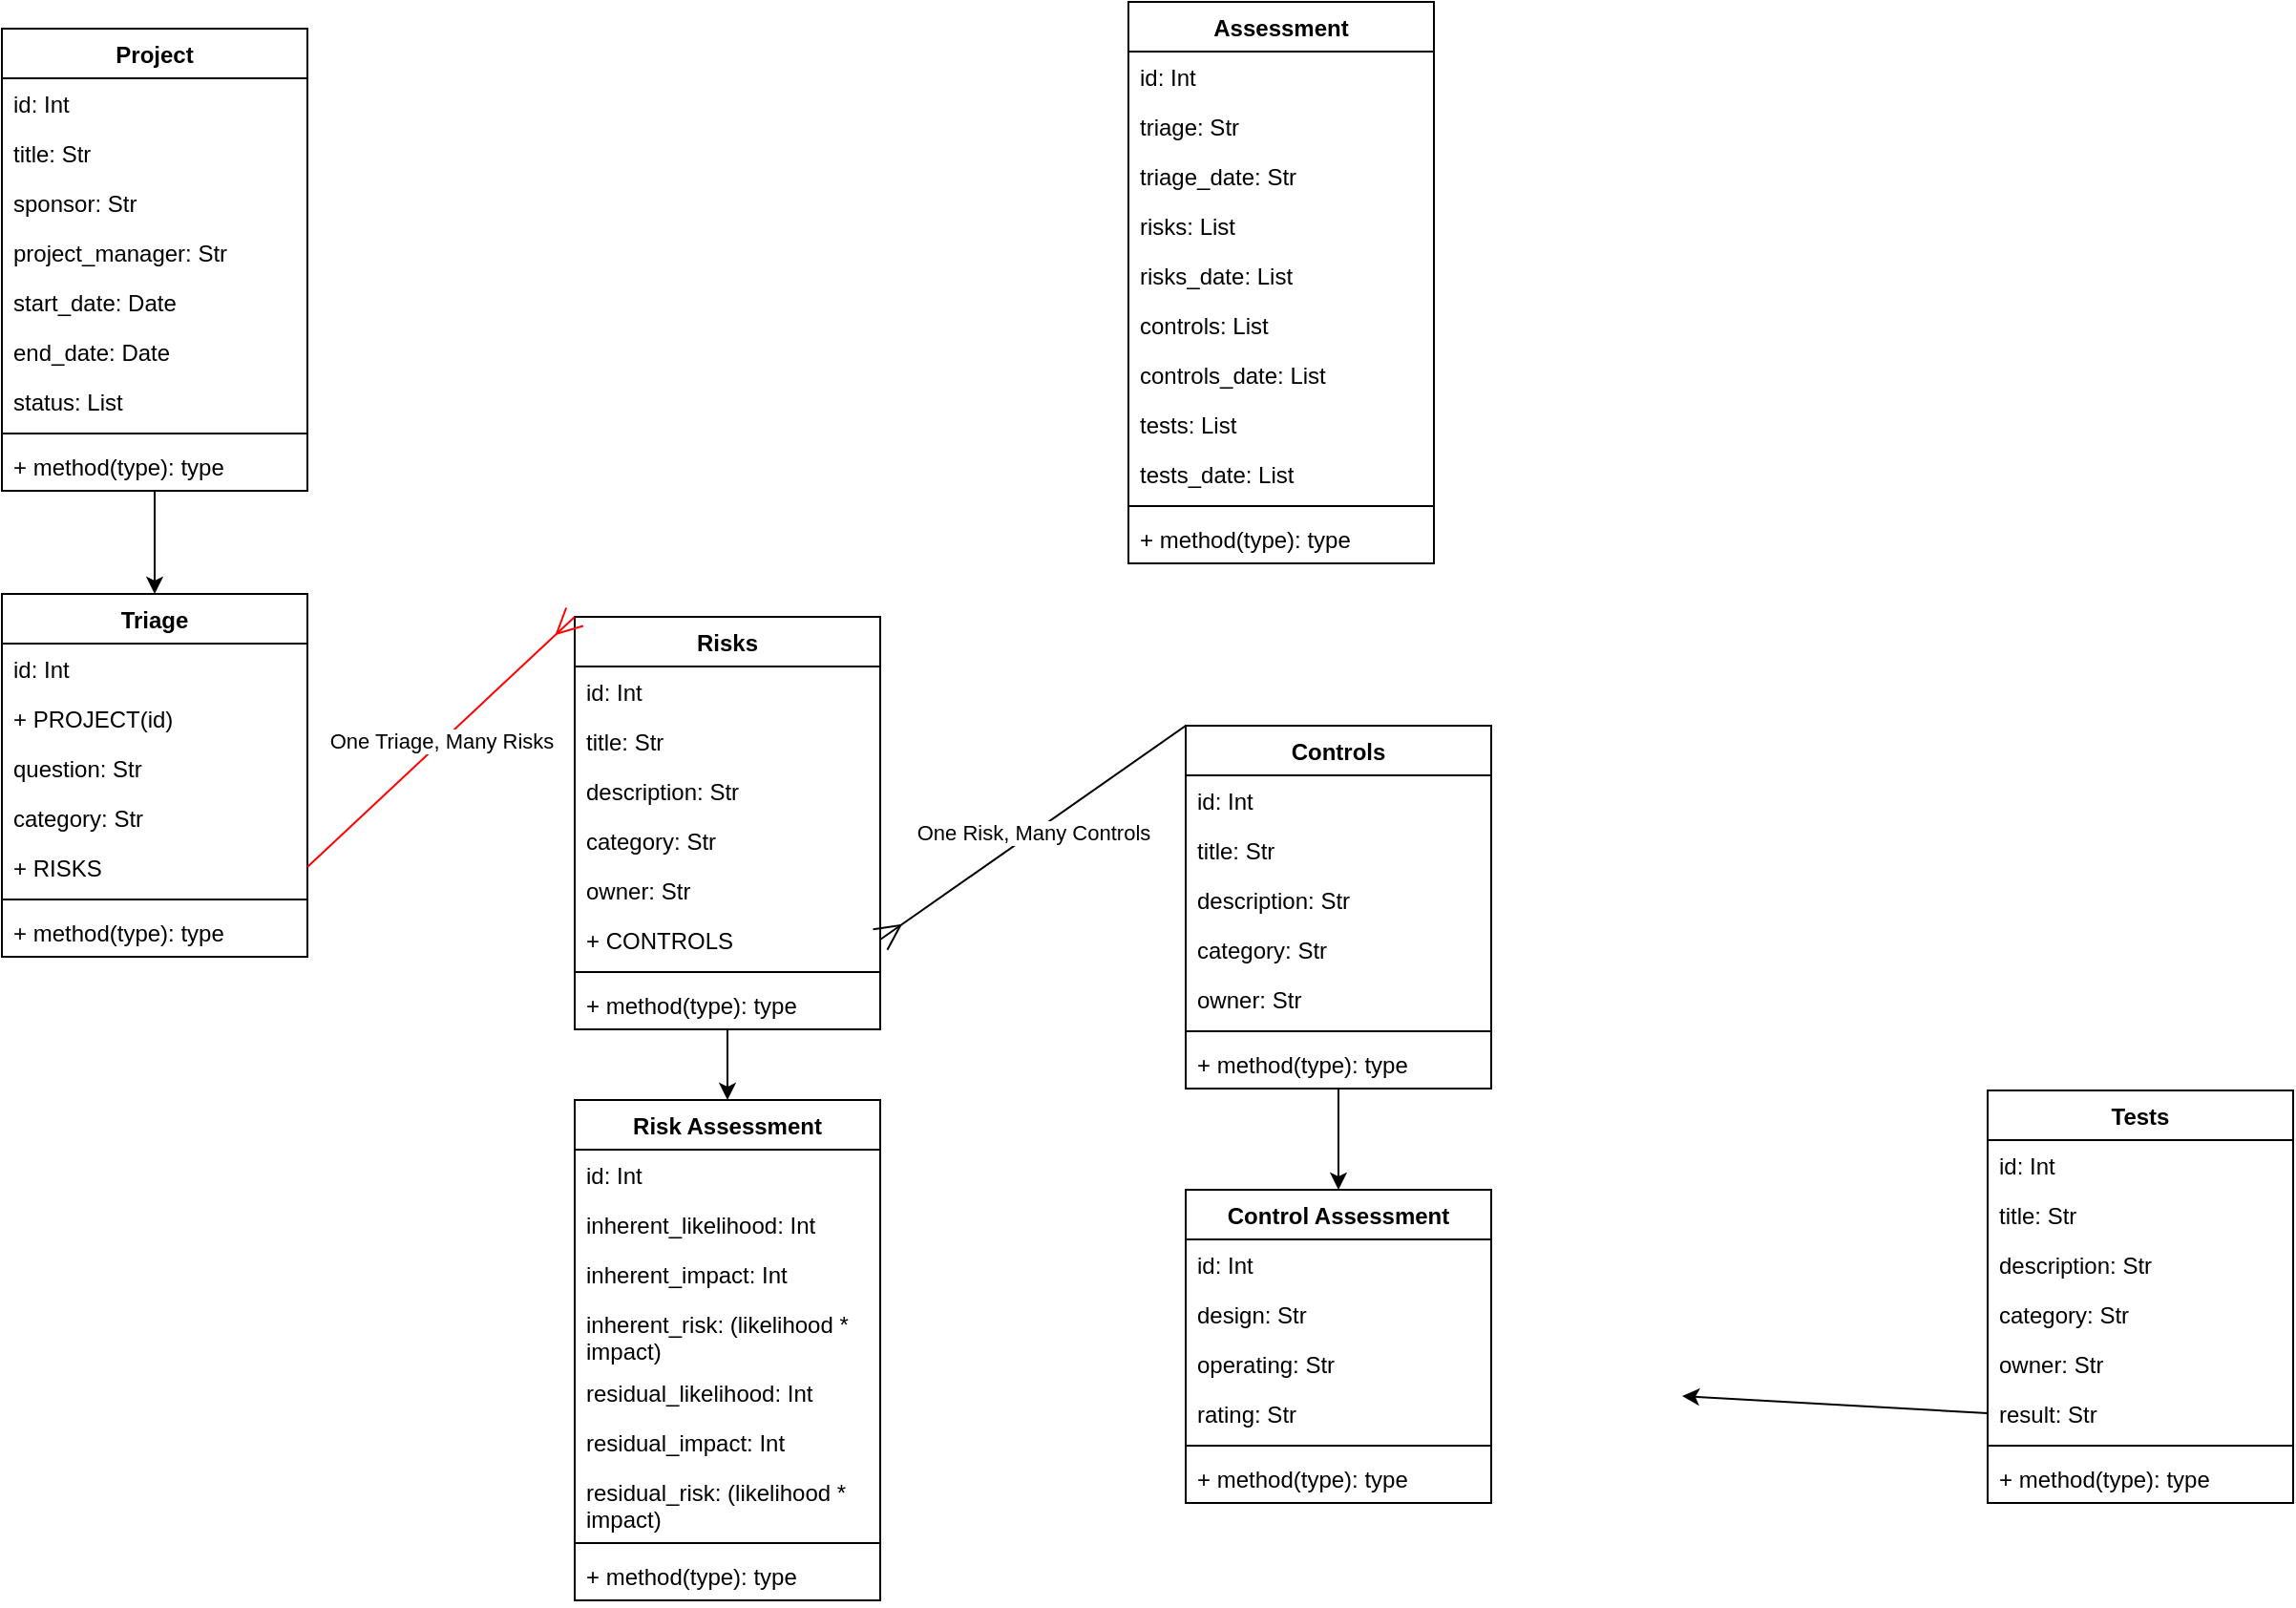 <mxfile version="14.5.3" type="device" pages="2"><diagram id="C5RBs43oDa-KdzZeNtuy" name="Classes"><mxGraphModel dx="1640" dy="819" grid="1" gridSize="10" guides="1" tooltips="1" connect="1" arrows="1" fold="1" page="1" pageScale="1" pageWidth="1654" pageHeight="1169" math="0" shadow="0"><root><mxCell id="WIyWlLk6GJQsqaUBKTNV-0"/><mxCell id="WIyWlLk6GJQsqaUBKTNV-1" parent="WIyWlLk6GJQsqaUBKTNV-0"/><mxCell id="IMamiha-VzZ4rzKciXPB-0" value="Project" style="swimlane;fontStyle=1;align=center;verticalAlign=top;childLayout=stackLayout;horizontal=1;startSize=26;horizontalStack=0;resizeParent=1;resizeParentMax=0;resizeLast=0;collapsible=1;marginBottom=0;" parent="WIyWlLk6GJQsqaUBKTNV-1" vertex="1"><mxGeometry x="60" y="24" width="160" height="242" as="geometry"/></mxCell><mxCell id="IMamiha-VzZ4rzKciXPB-31" value="id: Int" style="text;strokeColor=none;fillColor=none;align=left;verticalAlign=top;spacingLeft=4;spacingRight=4;overflow=hidden;rotatable=0;points=[[0,0.5],[1,0.5]];portConstraint=eastwest;" parent="IMamiha-VzZ4rzKciXPB-0" vertex="1"><mxGeometry y="26" width="160" height="26" as="geometry"/></mxCell><mxCell id="IMamiha-VzZ4rzKciXPB-1" value="title: Str" style="text;strokeColor=none;fillColor=none;align=left;verticalAlign=top;spacingLeft=4;spacingRight=4;overflow=hidden;rotatable=0;points=[[0,0.5],[1,0.5]];portConstraint=eastwest;" parent="IMamiha-VzZ4rzKciXPB-0" vertex="1"><mxGeometry y="52" width="160" height="26" as="geometry"/></mxCell><mxCell id="IMamiha-VzZ4rzKciXPB-26" value="sponsor: Str" style="text;strokeColor=none;fillColor=none;align=left;verticalAlign=top;spacingLeft=4;spacingRight=4;overflow=hidden;rotatable=0;points=[[0,0.5],[1,0.5]];portConstraint=eastwest;" parent="IMamiha-VzZ4rzKciXPB-0" vertex="1"><mxGeometry y="78" width="160" height="26" as="geometry"/></mxCell><mxCell id="IMamiha-VzZ4rzKciXPB-27" value="project_manager: Str" style="text;strokeColor=none;fillColor=none;align=left;verticalAlign=top;spacingLeft=4;spacingRight=4;overflow=hidden;rotatable=0;points=[[0,0.5],[1,0.5]];portConstraint=eastwest;" parent="IMamiha-VzZ4rzKciXPB-0" vertex="1"><mxGeometry y="104" width="160" height="26" as="geometry"/></mxCell><mxCell id="IMamiha-VzZ4rzKciXPB-28" value="start_date: Date" style="text;strokeColor=none;fillColor=none;align=left;verticalAlign=top;spacingLeft=4;spacingRight=4;overflow=hidden;rotatable=0;points=[[0,0.5],[1,0.5]];portConstraint=eastwest;" parent="IMamiha-VzZ4rzKciXPB-0" vertex="1"><mxGeometry y="130" width="160" height="26" as="geometry"/></mxCell><mxCell id="IMamiha-VzZ4rzKciXPB-29" value="end_date: Date" style="text;strokeColor=none;fillColor=none;align=left;verticalAlign=top;spacingLeft=4;spacingRight=4;overflow=hidden;rotatable=0;points=[[0,0.5],[1,0.5]];portConstraint=eastwest;" parent="IMamiha-VzZ4rzKciXPB-0" vertex="1"><mxGeometry y="156" width="160" height="26" as="geometry"/></mxCell><mxCell id="IMamiha-VzZ4rzKciXPB-30" value="status: List" style="text;strokeColor=none;fillColor=none;align=left;verticalAlign=top;spacingLeft=4;spacingRight=4;overflow=hidden;rotatable=0;points=[[0,0.5],[1,0.5]];portConstraint=eastwest;" parent="IMamiha-VzZ4rzKciXPB-0" vertex="1"><mxGeometry y="182" width="160" height="26" as="geometry"/></mxCell><mxCell id="IMamiha-VzZ4rzKciXPB-2" value="" style="line;strokeWidth=1;fillColor=none;align=left;verticalAlign=middle;spacingTop=-1;spacingLeft=3;spacingRight=3;rotatable=0;labelPosition=right;points=[];portConstraint=eastwest;" parent="IMamiha-VzZ4rzKciXPB-0" vertex="1"><mxGeometry y="208" width="160" height="8" as="geometry"/></mxCell><mxCell id="IMamiha-VzZ4rzKciXPB-3" value="+ method(type): type" style="text;strokeColor=none;fillColor=none;align=left;verticalAlign=top;spacingLeft=4;spacingRight=4;overflow=hidden;rotatable=0;points=[[0,0.5],[1,0.5]];portConstraint=eastwest;" parent="IMamiha-VzZ4rzKciXPB-0" vertex="1"><mxGeometry y="216" width="160" height="26" as="geometry"/></mxCell><mxCell id="IMamiha-VzZ4rzKciXPB-4" value="Assessment" style="swimlane;fontStyle=1;align=center;verticalAlign=top;childLayout=stackLayout;horizontal=1;startSize=26;horizontalStack=0;resizeParent=1;resizeParentMax=0;resizeLast=0;collapsible=1;marginBottom=0;" parent="WIyWlLk6GJQsqaUBKTNV-1" vertex="1"><mxGeometry x="650" y="10" width="160" height="294" as="geometry"/></mxCell><mxCell id="IMamiha-VzZ4rzKciXPB-32" value="id: Int" style="text;strokeColor=none;fillColor=none;align=left;verticalAlign=top;spacingLeft=4;spacingRight=4;overflow=hidden;rotatable=0;points=[[0,0.5],[1,0.5]];portConstraint=eastwest;" parent="IMamiha-VzZ4rzKciXPB-4" vertex="1"><mxGeometry y="26" width="160" height="26" as="geometry"/></mxCell><mxCell id="IMamiha-VzZ4rzKciXPB-5" value="triage: Str" style="text;strokeColor=none;fillColor=none;align=left;verticalAlign=top;spacingLeft=4;spacingRight=4;overflow=hidden;rotatable=0;points=[[0,0.5],[1,0.5]];portConstraint=eastwest;" parent="IMamiha-VzZ4rzKciXPB-4" vertex="1"><mxGeometry y="52" width="160" height="26" as="geometry"/></mxCell><mxCell id="IMamiha-VzZ4rzKciXPB-106" value="triage_date: Str" style="text;strokeColor=none;fillColor=none;align=left;verticalAlign=top;spacingLeft=4;spacingRight=4;overflow=hidden;rotatable=0;points=[[0,0.5],[1,0.5]];portConstraint=eastwest;" parent="IMamiha-VzZ4rzKciXPB-4" vertex="1"><mxGeometry y="78" width="160" height="26" as="geometry"/></mxCell><mxCell id="IMamiha-VzZ4rzKciXPB-24" value="risks: List" style="text;strokeColor=none;fillColor=none;align=left;verticalAlign=top;spacingLeft=4;spacingRight=4;overflow=hidden;rotatable=0;points=[[0,0.5],[1,0.5]];portConstraint=eastwest;" parent="IMamiha-VzZ4rzKciXPB-4" vertex="1"><mxGeometry y="104" width="160" height="26" as="geometry"/></mxCell><mxCell id="IMamiha-VzZ4rzKciXPB-107" value="risks_date: List" style="text;strokeColor=none;fillColor=none;align=left;verticalAlign=top;spacingLeft=4;spacingRight=4;overflow=hidden;rotatable=0;points=[[0,0.5],[1,0.5]];portConstraint=eastwest;" parent="IMamiha-VzZ4rzKciXPB-4" vertex="1"><mxGeometry y="130" width="160" height="26" as="geometry"/></mxCell><mxCell id="IMamiha-VzZ4rzKciXPB-37" value="controls: List" style="text;strokeColor=none;fillColor=none;align=left;verticalAlign=top;spacingLeft=4;spacingRight=4;overflow=hidden;rotatable=0;points=[[0,0.5],[1,0.5]];portConstraint=eastwest;" parent="IMamiha-VzZ4rzKciXPB-4" vertex="1"><mxGeometry y="156" width="160" height="26" as="geometry"/></mxCell><mxCell id="IMamiha-VzZ4rzKciXPB-108" value="controls_date: List" style="text;strokeColor=none;fillColor=none;align=left;verticalAlign=top;spacingLeft=4;spacingRight=4;overflow=hidden;rotatable=0;points=[[0,0.5],[1,0.5]];portConstraint=eastwest;" parent="IMamiha-VzZ4rzKciXPB-4" vertex="1"><mxGeometry y="182" width="160" height="26" as="geometry"/></mxCell><mxCell id="IMamiha-VzZ4rzKciXPB-109" value="tests: List" style="text;strokeColor=none;fillColor=none;align=left;verticalAlign=top;spacingLeft=4;spacingRight=4;overflow=hidden;rotatable=0;points=[[0,0.5],[1,0.5]];portConstraint=eastwest;" parent="IMamiha-VzZ4rzKciXPB-4" vertex="1"><mxGeometry y="208" width="160" height="26" as="geometry"/></mxCell><mxCell id="IMamiha-VzZ4rzKciXPB-25" value="tests_date: List" style="text;strokeColor=none;fillColor=none;align=left;verticalAlign=top;spacingLeft=4;spacingRight=4;overflow=hidden;rotatable=0;points=[[0,0.5],[1,0.5]];portConstraint=eastwest;" parent="IMamiha-VzZ4rzKciXPB-4" vertex="1"><mxGeometry y="234" width="160" height="26" as="geometry"/></mxCell><mxCell id="IMamiha-VzZ4rzKciXPB-6" value="" style="line;strokeWidth=1;fillColor=none;align=left;verticalAlign=middle;spacingTop=-1;spacingLeft=3;spacingRight=3;rotatable=0;labelPosition=right;points=[];portConstraint=eastwest;" parent="IMamiha-VzZ4rzKciXPB-4" vertex="1"><mxGeometry y="260" width="160" height="8" as="geometry"/></mxCell><mxCell id="IMamiha-VzZ4rzKciXPB-7" value="+ method(type): type" style="text;strokeColor=none;fillColor=none;align=left;verticalAlign=top;spacingLeft=4;spacingRight=4;overflow=hidden;rotatable=0;points=[[0,0.5],[1,0.5]];portConstraint=eastwest;" parent="IMamiha-VzZ4rzKciXPB-4" vertex="1"><mxGeometry y="268" width="160" height="26" as="geometry"/></mxCell><mxCell id="IMamiha-VzZ4rzKciXPB-8" value="Triage" style="swimlane;fontStyle=1;align=center;verticalAlign=top;childLayout=stackLayout;horizontal=1;startSize=26;horizontalStack=0;resizeParent=1;resizeParentMax=0;resizeLast=0;collapsible=1;marginBottom=0;" parent="WIyWlLk6GJQsqaUBKTNV-1" vertex="1"><mxGeometry x="60" y="320" width="160" height="190" as="geometry"/></mxCell><mxCell id="IMamiha-VzZ4rzKciXPB-33" value="id: Int" style="text;strokeColor=none;fillColor=none;align=left;verticalAlign=top;spacingLeft=4;spacingRight=4;overflow=hidden;rotatable=0;points=[[0,0.5],[1,0.5]];portConstraint=eastwest;" parent="IMamiha-VzZ4rzKciXPB-8" vertex="1"><mxGeometry y="26" width="160" height="26" as="geometry"/></mxCell><mxCell id="C5eITIQwD7gQkK5CdGFI-9" value="+ PROJECT(id)" style="text;strokeColor=none;fillColor=none;align=left;verticalAlign=top;spacingLeft=4;spacingRight=4;overflow=hidden;rotatable=0;points=[[0,0.5],[1,0.5]];portConstraint=eastwest;" vertex="1" parent="IMamiha-VzZ4rzKciXPB-8"><mxGeometry y="52" width="160" height="26" as="geometry"/></mxCell><mxCell id="IMamiha-VzZ4rzKciXPB-9" value="question: Str" style="text;strokeColor=none;fillColor=none;align=left;verticalAlign=top;spacingLeft=4;spacingRight=4;overflow=hidden;rotatable=0;points=[[0,0.5],[1,0.5]];portConstraint=eastwest;" parent="IMamiha-VzZ4rzKciXPB-8" vertex="1"><mxGeometry y="78" width="160" height="26" as="geometry"/></mxCell><mxCell id="IMamiha-VzZ4rzKciXPB-38" value="category: Str" style="text;strokeColor=none;fillColor=none;align=left;verticalAlign=top;spacingLeft=4;spacingRight=4;overflow=hidden;rotatable=0;points=[[0,0.5],[1,0.5]];portConstraint=eastwest;" parent="IMamiha-VzZ4rzKciXPB-8" vertex="1"><mxGeometry y="104" width="160" height="26" as="geometry"/></mxCell><mxCell id="C5eITIQwD7gQkK5CdGFI-5" value="+ RISKS" style="text;strokeColor=none;fillColor=none;align=left;verticalAlign=top;spacingLeft=4;spacingRight=4;overflow=hidden;rotatable=0;points=[[0,0.5],[1,0.5]];portConstraint=eastwest;" vertex="1" parent="IMamiha-VzZ4rzKciXPB-8"><mxGeometry y="130" width="160" height="26" as="geometry"/></mxCell><mxCell id="IMamiha-VzZ4rzKciXPB-10" value="" style="line;strokeWidth=1;fillColor=none;align=left;verticalAlign=middle;spacingTop=-1;spacingLeft=3;spacingRight=3;rotatable=0;labelPosition=right;points=[];portConstraint=eastwest;" parent="IMamiha-VzZ4rzKciXPB-8" vertex="1"><mxGeometry y="156" width="160" height="8" as="geometry"/></mxCell><mxCell id="IMamiha-VzZ4rzKciXPB-11" value="+ method(type): type" style="text;strokeColor=none;fillColor=none;align=left;verticalAlign=top;spacingLeft=4;spacingRight=4;overflow=hidden;rotatable=0;points=[[0,0.5],[1,0.5]];portConstraint=eastwest;" parent="IMamiha-VzZ4rzKciXPB-8" vertex="1"><mxGeometry y="164" width="160" height="26" as="geometry"/></mxCell><mxCell id="IMamiha-VzZ4rzKciXPB-12" value="Risks" style="swimlane;fontStyle=1;align=center;verticalAlign=top;childLayout=stackLayout;horizontal=1;startSize=26;horizontalStack=0;resizeParent=1;resizeParentMax=0;resizeLast=0;collapsible=1;marginBottom=0;" parent="WIyWlLk6GJQsqaUBKTNV-1" vertex="1"><mxGeometry x="360" y="332" width="160" height="216" as="geometry"/></mxCell><mxCell id="IMamiha-VzZ4rzKciXPB-34" value="id: Int" style="text;strokeColor=none;fillColor=none;align=left;verticalAlign=top;spacingLeft=4;spacingRight=4;overflow=hidden;rotatable=0;points=[[0,0.5],[1,0.5]];portConstraint=eastwest;" parent="IMamiha-VzZ4rzKciXPB-12" vertex="1"><mxGeometry y="26" width="160" height="26" as="geometry"/></mxCell><mxCell id="IMamiha-VzZ4rzKciXPB-49" value="title: Str" style="text;strokeColor=none;fillColor=none;align=left;verticalAlign=top;spacingLeft=4;spacingRight=4;overflow=hidden;rotatable=0;points=[[0,0.5],[1,0.5]];portConstraint=eastwest;" parent="IMamiha-VzZ4rzKciXPB-12" vertex="1"><mxGeometry y="52" width="160" height="26" as="geometry"/></mxCell><mxCell id="IMamiha-VzZ4rzKciXPB-45" value="description: Str" style="text;strokeColor=none;fillColor=none;align=left;verticalAlign=top;spacingLeft=4;spacingRight=4;overflow=hidden;rotatable=0;points=[[0,0.5],[1,0.5]];portConstraint=eastwest;" parent="IMamiha-VzZ4rzKciXPB-12" vertex="1"><mxGeometry y="78" width="160" height="26" as="geometry"/></mxCell><mxCell id="IMamiha-VzZ4rzKciXPB-46" value="category: Str" style="text;strokeColor=none;fillColor=none;align=left;verticalAlign=top;spacingLeft=4;spacingRight=4;overflow=hidden;rotatable=0;points=[[0,0.5],[1,0.5]];portConstraint=eastwest;" parent="IMamiha-VzZ4rzKciXPB-12" vertex="1"><mxGeometry y="104" width="160" height="26" as="geometry"/></mxCell><mxCell id="IMamiha-VzZ4rzKciXPB-48" value="owner: Str" style="text;strokeColor=none;fillColor=none;align=left;verticalAlign=top;spacingLeft=4;spacingRight=4;overflow=hidden;rotatable=0;points=[[0,0.5],[1,0.5]];portConstraint=eastwest;" parent="IMamiha-VzZ4rzKciXPB-12" vertex="1"><mxGeometry y="130" width="160" height="26" as="geometry"/></mxCell><mxCell id="C5eITIQwD7gQkK5CdGFI-6" value="+ CONTROLS" style="text;strokeColor=none;fillColor=none;align=left;verticalAlign=top;spacingLeft=4;spacingRight=4;overflow=hidden;rotatable=0;points=[[0,0.5],[1,0.5]];portConstraint=eastwest;" vertex="1" parent="IMamiha-VzZ4rzKciXPB-12"><mxGeometry y="156" width="160" height="26" as="geometry"/></mxCell><mxCell id="IMamiha-VzZ4rzKciXPB-14" value="" style="line;strokeWidth=1;fillColor=none;align=left;verticalAlign=middle;spacingTop=-1;spacingLeft=3;spacingRight=3;rotatable=0;labelPosition=right;points=[];portConstraint=eastwest;" parent="IMamiha-VzZ4rzKciXPB-12" vertex="1"><mxGeometry y="182" width="160" height="8" as="geometry"/></mxCell><mxCell id="IMamiha-VzZ4rzKciXPB-15" value="+ method(type): type" style="text;strokeColor=none;fillColor=none;align=left;verticalAlign=top;spacingLeft=4;spacingRight=4;overflow=hidden;rotatable=0;points=[[0,0.5],[1,0.5]];portConstraint=eastwest;" parent="IMamiha-VzZ4rzKciXPB-12" vertex="1"><mxGeometry y="190" width="160" height="26" as="geometry"/></mxCell><mxCell id="IMamiha-VzZ4rzKciXPB-16" value="Controls" style="swimlane;fontStyle=1;align=center;verticalAlign=top;childLayout=stackLayout;horizontal=1;startSize=26;horizontalStack=0;resizeParent=1;resizeParentMax=0;resizeLast=0;collapsible=1;marginBottom=0;" parent="WIyWlLk6GJQsqaUBKTNV-1" vertex="1"><mxGeometry x="680" y="389" width="160" height="190" as="geometry"/></mxCell><mxCell id="IMamiha-VzZ4rzKciXPB-35" value="id: Int" style="text;strokeColor=none;fillColor=none;align=left;verticalAlign=top;spacingLeft=4;spacingRight=4;overflow=hidden;rotatable=0;points=[[0,0.5],[1,0.5]];portConstraint=eastwest;" parent="IMamiha-VzZ4rzKciXPB-16" vertex="1"><mxGeometry y="26" width="160" height="26" as="geometry"/></mxCell><mxCell id="IMamiha-VzZ4rzKciXPB-17" value="title: Str" style="text;strokeColor=none;fillColor=none;align=left;verticalAlign=top;spacingLeft=4;spacingRight=4;overflow=hidden;rotatable=0;points=[[0,0.5],[1,0.5]];portConstraint=eastwest;" parent="IMamiha-VzZ4rzKciXPB-16" vertex="1"><mxGeometry y="52" width="160" height="26" as="geometry"/></mxCell><mxCell id="IMamiha-VzZ4rzKciXPB-70" value="description: Str" style="text;strokeColor=none;fillColor=none;align=left;verticalAlign=top;spacingLeft=4;spacingRight=4;overflow=hidden;rotatable=0;points=[[0,0.5],[1,0.5]];portConstraint=eastwest;" parent="IMamiha-VzZ4rzKciXPB-16" vertex="1"><mxGeometry y="78" width="160" height="26" as="geometry"/></mxCell><mxCell id="IMamiha-VzZ4rzKciXPB-77" value="category: Str" style="text;strokeColor=none;fillColor=none;align=left;verticalAlign=top;spacingLeft=4;spacingRight=4;overflow=hidden;rotatable=0;points=[[0,0.5],[1,0.5]];portConstraint=eastwest;" parent="IMamiha-VzZ4rzKciXPB-16" vertex="1"><mxGeometry y="104" width="160" height="26" as="geometry"/></mxCell><mxCell id="IMamiha-VzZ4rzKciXPB-78" value="owner: Str" style="text;strokeColor=none;fillColor=none;align=left;verticalAlign=top;spacingLeft=4;spacingRight=4;overflow=hidden;rotatable=0;points=[[0,0.5],[1,0.5]];portConstraint=eastwest;" parent="IMamiha-VzZ4rzKciXPB-16" vertex="1"><mxGeometry y="130" width="160" height="26" as="geometry"/></mxCell><mxCell id="IMamiha-VzZ4rzKciXPB-18" value="" style="line;strokeWidth=1;fillColor=none;align=left;verticalAlign=middle;spacingTop=-1;spacingLeft=3;spacingRight=3;rotatable=0;labelPosition=right;points=[];portConstraint=eastwest;" parent="IMamiha-VzZ4rzKciXPB-16" vertex="1"><mxGeometry y="156" width="160" height="8" as="geometry"/></mxCell><mxCell id="IMamiha-VzZ4rzKciXPB-19" value="+ method(type): type" style="text;strokeColor=none;fillColor=none;align=left;verticalAlign=top;spacingLeft=4;spacingRight=4;overflow=hidden;rotatable=0;points=[[0,0.5],[1,0.5]];portConstraint=eastwest;" parent="IMamiha-VzZ4rzKciXPB-16" vertex="1"><mxGeometry y="164" width="160" height="26" as="geometry"/></mxCell><mxCell id="IMamiha-VzZ4rzKciXPB-20" value="Tests" style="swimlane;fontStyle=1;align=center;verticalAlign=top;childLayout=stackLayout;horizontal=1;startSize=26;horizontalStack=0;resizeParent=1;resizeParentMax=0;resizeLast=0;collapsible=1;marginBottom=0;" parent="WIyWlLk6GJQsqaUBKTNV-1" vertex="1"><mxGeometry x="1100" y="580" width="160" height="216" as="geometry"/></mxCell><mxCell id="IMamiha-VzZ4rzKciXPB-36" value="id: Int" style="text;strokeColor=none;fillColor=none;align=left;verticalAlign=top;spacingLeft=4;spacingRight=4;overflow=hidden;rotatable=0;points=[[0,0.5],[1,0.5]];portConstraint=eastwest;" parent="IMamiha-VzZ4rzKciXPB-20" vertex="1"><mxGeometry y="26" width="160" height="26" as="geometry"/></mxCell><mxCell id="IMamiha-VzZ4rzKciXPB-21" value="title: Str" style="text;strokeColor=none;fillColor=none;align=left;verticalAlign=top;spacingLeft=4;spacingRight=4;overflow=hidden;rotatable=0;points=[[0,0.5],[1,0.5]];portConstraint=eastwest;" parent="IMamiha-VzZ4rzKciXPB-20" vertex="1"><mxGeometry y="52" width="160" height="26" as="geometry"/></mxCell><mxCell id="IMamiha-VzZ4rzKciXPB-90" value="description: Str" style="text;strokeColor=none;fillColor=none;align=left;verticalAlign=top;spacingLeft=4;spacingRight=4;overflow=hidden;rotatable=0;points=[[0,0.5],[1,0.5]];portConstraint=eastwest;" parent="IMamiha-VzZ4rzKciXPB-20" vertex="1"><mxGeometry y="78" width="160" height="26" as="geometry"/></mxCell><mxCell id="IMamiha-VzZ4rzKciXPB-95" value="category: Str" style="text;strokeColor=none;fillColor=none;align=left;verticalAlign=top;spacingLeft=4;spacingRight=4;overflow=hidden;rotatable=0;points=[[0,0.5],[1,0.5]];portConstraint=eastwest;" parent="IMamiha-VzZ4rzKciXPB-20" vertex="1"><mxGeometry y="104" width="160" height="26" as="geometry"/></mxCell><mxCell id="IMamiha-VzZ4rzKciXPB-93" value="owner: Str" style="text;strokeColor=none;fillColor=none;align=left;verticalAlign=top;spacingLeft=4;spacingRight=4;overflow=hidden;rotatable=0;points=[[0,0.5],[1,0.5]];portConstraint=eastwest;" parent="IMamiha-VzZ4rzKciXPB-20" vertex="1"><mxGeometry y="130" width="160" height="26" as="geometry"/></mxCell><mxCell id="C5eITIQwD7gQkK5CdGFI-3" value="result: Str" style="text;strokeColor=none;fillColor=none;align=left;verticalAlign=top;spacingLeft=4;spacingRight=4;overflow=hidden;rotatable=0;points=[[0,0.5],[1,0.5]];portConstraint=eastwest;" vertex="1" parent="IMamiha-VzZ4rzKciXPB-20"><mxGeometry y="156" width="160" height="26" as="geometry"/></mxCell><mxCell id="IMamiha-VzZ4rzKciXPB-22" value="" style="line;strokeWidth=1;fillColor=none;align=left;verticalAlign=middle;spacingTop=-1;spacingLeft=3;spacingRight=3;rotatable=0;labelPosition=right;points=[];portConstraint=eastwest;" parent="IMamiha-VzZ4rzKciXPB-20" vertex="1"><mxGeometry y="182" width="160" height="8" as="geometry"/></mxCell><mxCell id="IMamiha-VzZ4rzKciXPB-23" value="+ method(type): type" style="text;strokeColor=none;fillColor=none;align=left;verticalAlign=top;spacingLeft=4;spacingRight=4;overflow=hidden;rotatable=0;points=[[0,0.5],[1,0.5]];portConstraint=eastwest;" parent="IMamiha-VzZ4rzKciXPB-20" vertex="1"><mxGeometry y="190" width="160" height="26" as="geometry"/></mxCell><mxCell id="IMamiha-VzZ4rzKciXPB-59" value="Risk Assessment" style="swimlane;fontStyle=1;align=center;verticalAlign=top;childLayout=stackLayout;horizontal=1;startSize=26;horizontalStack=0;resizeParent=1;resizeParentMax=0;resizeLast=0;collapsible=1;marginBottom=0;" parent="WIyWlLk6GJQsqaUBKTNV-1" vertex="1"><mxGeometry x="360" y="585" width="160" height="262" as="geometry"/></mxCell><mxCell id="IMamiha-VzZ4rzKciXPB-60" value="id: Int" style="text;strokeColor=none;fillColor=none;align=left;verticalAlign=top;spacingLeft=4;spacingRight=4;overflow=hidden;rotatable=0;points=[[0,0.5],[1,0.5]];portConstraint=eastwest;" parent="IMamiha-VzZ4rzKciXPB-59" vertex="1"><mxGeometry y="26" width="160" height="26" as="geometry"/></mxCell><mxCell id="IMamiha-VzZ4rzKciXPB-61" value="inherent_likelihood: Int" style="text;strokeColor=none;fillColor=none;align=left;verticalAlign=top;spacingLeft=4;spacingRight=4;overflow=hidden;rotatable=0;points=[[0,0.5],[1,0.5]];portConstraint=eastwest;" parent="IMamiha-VzZ4rzKciXPB-59" vertex="1"><mxGeometry y="52" width="160" height="26" as="geometry"/></mxCell><mxCell id="IMamiha-VzZ4rzKciXPB-65" value="inherent_impact: Int" style="text;strokeColor=none;fillColor=none;align=left;verticalAlign=top;spacingLeft=4;spacingRight=4;overflow=hidden;rotatable=0;points=[[0,0.5],[1,0.5]];portConstraint=eastwest;" parent="IMamiha-VzZ4rzKciXPB-59" vertex="1"><mxGeometry y="78" width="160" height="26" as="geometry"/></mxCell><mxCell id="IMamiha-VzZ4rzKciXPB-64" value="inherent_risk: (likelihood * impact)" style="text;strokeColor=none;fillColor=none;align=left;verticalAlign=top;spacingLeft=4;spacingRight=4;overflow=hidden;rotatable=0;points=[[0,0.5],[1,0.5]];portConstraint=eastwest;whiteSpace=wrap;" parent="IMamiha-VzZ4rzKciXPB-59" vertex="1"><mxGeometry y="104" width="160" height="36" as="geometry"/></mxCell><mxCell id="IMamiha-VzZ4rzKciXPB-66" value="residual_likelihood: Int" style="text;strokeColor=none;fillColor=none;align=left;verticalAlign=top;spacingLeft=4;spacingRight=4;overflow=hidden;rotatable=0;points=[[0,0.5],[1,0.5]];portConstraint=eastwest;" parent="IMamiha-VzZ4rzKciXPB-59" vertex="1"><mxGeometry y="140" width="160" height="26" as="geometry"/></mxCell><mxCell id="IMamiha-VzZ4rzKciXPB-67" value="residual_impact: Int" style="text;strokeColor=none;fillColor=none;align=left;verticalAlign=top;spacingLeft=4;spacingRight=4;overflow=hidden;rotatable=0;points=[[0,0.5],[1,0.5]];portConstraint=eastwest;" parent="IMamiha-VzZ4rzKciXPB-59" vertex="1"><mxGeometry y="166" width="160" height="26" as="geometry"/></mxCell><mxCell id="IMamiha-VzZ4rzKciXPB-68" value="residual_risk: (likelihood * impact)" style="text;strokeColor=none;fillColor=none;align=left;verticalAlign=top;spacingLeft=4;spacingRight=4;overflow=hidden;rotatable=0;points=[[0,0.5],[1,0.5]];portConstraint=eastwest;whiteSpace=wrap;" parent="IMamiha-VzZ4rzKciXPB-59" vertex="1"><mxGeometry y="192" width="160" height="36" as="geometry"/></mxCell><mxCell id="IMamiha-VzZ4rzKciXPB-62" value="" style="line;strokeWidth=1;fillColor=none;align=left;verticalAlign=middle;spacingTop=-1;spacingLeft=3;spacingRight=3;rotatable=0;labelPosition=right;points=[];portConstraint=eastwest;" parent="IMamiha-VzZ4rzKciXPB-59" vertex="1"><mxGeometry y="228" width="160" height="8" as="geometry"/></mxCell><mxCell id="IMamiha-VzZ4rzKciXPB-63" value="+ method(type): type" style="text;strokeColor=none;fillColor=none;align=left;verticalAlign=top;spacingLeft=4;spacingRight=4;overflow=hidden;rotatable=0;points=[[0,0.5],[1,0.5]];portConstraint=eastwest;" parent="IMamiha-VzZ4rzKciXPB-59" vertex="1"><mxGeometry y="236" width="160" height="26" as="geometry"/></mxCell><mxCell id="IMamiha-VzZ4rzKciXPB-96" value="Control Assessment" style="swimlane;fontStyle=1;align=center;verticalAlign=top;childLayout=stackLayout;horizontal=1;startSize=26;horizontalStack=0;resizeParent=1;resizeParentMax=0;resizeLast=0;collapsible=1;marginBottom=0;" parent="WIyWlLk6GJQsqaUBKTNV-1" vertex="1"><mxGeometry x="680" y="632" width="160" height="164" as="geometry"/></mxCell><mxCell id="IMamiha-VzZ4rzKciXPB-97" value="id: Int" style="text;strokeColor=none;fillColor=none;align=left;verticalAlign=top;spacingLeft=4;spacingRight=4;overflow=hidden;rotatable=0;points=[[0,0.5],[1,0.5]];portConstraint=eastwest;" parent="IMamiha-VzZ4rzKciXPB-96" vertex="1"><mxGeometry y="26" width="160" height="26" as="geometry"/></mxCell><mxCell id="IMamiha-VzZ4rzKciXPB-98" value="design: Str" style="text;strokeColor=none;fillColor=none;align=left;verticalAlign=top;spacingLeft=4;spacingRight=4;overflow=hidden;rotatable=0;points=[[0,0.5],[1,0.5]];portConstraint=eastwest;" parent="IMamiha-VzZ4rzKciXPB-96" vertex="1"><mxGeometry y="52" width="160" height="26" as="geometry"/></mxCell><mxCell id="IMamiha-VzZ4rzKciXPB-99" value="operating: Str" style="text;strokeColor=none;fillColor=none;align=left;verticalAlign=top;spacingLeft=4;spacingRight=4;overflow=hidden;rotatable=0;points=[[0,0.5],[1,0.5]];portConstraint=eastwest;" parent="IMamiha-VzZ4rzKciXPB-96" vertex="1"><mxGeometry y="78" width="160" height="26" as="geometry"/></mxCell><mxCell id="IMamiha-VzZ4rzKciXPB-100" value="rating: Str" style="text;strokeColor=none;fillColor=none;align=left;verticalAlign=top;spacingLeft=4;spacingRight=4;overflow=hidden;rotatable=0;points=[[0,0.5],[1,0.5]];portConstraint=eastwest;whiteSpace=wrap;" parent="IMamiha-VzZ4rzKciXPB-96" vertex="1"><mxGeometry y="104" width="160" height="26" as="geometry"/></mxCell><mxCell id="IMamiha-VzZ4rzKciXPB-104" value="" style="line;strokeWidth=1;fillColor=none;align=left;verticalAlign=middle;spacingTop=-1;spacingLeft=3;spacingRight=3;rotatable=0;labelPosition=right;points=[];portConstraint=eastwest;" parent="IMamiha-VzZ4rzKciXPB-96" vertex="1"><mxGeometry y="130" width="160" height="8" as="geometry"/></mxCell><mxCell id="IMamiha-VzZ4rzKciXPB-105" value="+ method(type): type" style="text;strokeColor=none;fillColor=none;align=left;verticalAlign=top;spacingLeft=4;spacingRight=4;overflow=hidden;rotatable=0;points=[[0,0.5],[1,0.5]];portConstraint=eastwest;" parent="IMamiha-VzZ4rzKciXPB-96" vertex="1"><mxGeometry y="138" width="160" height="26" as="geometry"/></mxCell><mxCell id="C5eITIQwD7gQkK5CdGFI-0" value="" style="endArrow=classic;html=1;entryX=0.5;entryY=0;entryDx=0;entryDy=0;" edge="1" parent="WIyWlLk6GJQsqaUBKTNV-1" source="IMamiha-VzZ4rzKciXPB-12" target="IMamiha-VzZ4rzKciXPB-59"><mxGeometry width="50" height="50" relative="1" as="geometry"><mxPoint x="410" y="305" as="sourcePoint"/><mxPoint x="550" y="548" as="targetPoint"/></mxGeometry></mxCell><mxCell id="C5eITIQwD7gQkK5CdGFI-1" value="" style="endArrow=classic;html=1;entryX=0.5;entryY=0;entryDx=0;entryDy=0;" edge="1" parent="WIyWlLk6GJQsqaUBKTNV-1" source="IMamiha-VzZ4rzKciXPB-16" target="IMamiha-VzZ4rzKciXPB-96"><mxGeometry width="50" height="50" relative="1" as="geometry"><mxPoint x="560" y="548.889" as="sourcePoint"/><mxPoint x="860" y="600" as="targetPoint"/></mxGeometry></mxCell><mxCell id="C5eITIQwD7gQkK5CdGFI-2" value="" style="endArrow=classic;html=1;exitX=0;exitY=0.5;exitDx=0;exitDy=0;" edge="1" parent="WIyWlLk6GJQsqaUBKTNV-1" source="C5eITIQwD7gQkK5CdGFI-3"><mxGeometry width="50" height="50" relative="1" as="geometry"><mxPoint x="1070" y="720" as="sourcePoint"/><mxPoint x="940" y="740" as="targetPoint"/></mxGeometry></mxCell><mxCell id="C5eITIQwD7gQkK5CdGFI-4" value="One Risk, Many Controls" style="endArrow=ERmany;html=1;endFill=0;strokeWidth=1;endSize=11;exitX=0;exitY=0;exitDx=0;exitDy=0;entryX=1;entryY=0.5;entryDx=0;entryDy=0;" edge="1" parent="WIyWlLk6GJQsqaUBKTNV-1" source="IMamiha-VzZ4rzKciXPB-16" target="C5eITIQwD7gQkK5CdGFI-6"><mxGeometry width="50" height="50" relative="1" as="geometry"><mxPoint x="590" y="340" as="sourcePoint"/><mxPoint x="590" y="350" as="targetPoint"/></mxGeometry></mxCell><mxCell id="C5eITIQwD7gQkK5CdGFI-7" value="One Triage, Many Risks" style="endArrow=ERmany;html=1;endFill=0;strokeWidth=1;endSize=11;exitX=1;exitY=0.5;exitDx=0;exitDy=0;entryX=0;entryY=0;entryDx=0;entryDy=0;strokeColor=#FF0000;" edge="1" parent="WIyWlLk6GJQsqaUBKTNV-1" source="C5eITIQwD7gQkK5CdGFI-5" target="IMamiha-VzZ4rzKciXPB-12"><mxGeometry width="50" height="50" relative="1" as="geometry"><mxPoint x="310" y="290" as="sourcePoint"/><mxPoint x="510" y="516" as="targetPoint"/></mxGeometry></mxCell><mxCell id="C5eITIQwD7gQkK5CdGFI-8" value="" style="endArrow=classic;html=1;entryX=0.5;entryY=0;entryDx=0;entryDy=0;" edge="1" parent="WIyWlLk6GJQsqaUBKTNV-1" source="IMamiha-VzZ4rzKciXPB-0" target="IMamiha-VzZ4rzKciXPB-8"><mxGeometry width="50" height="50" relative="1" as="geometry"><mxPoint x="130" y="40" as="sourcePoint"/><mxPoint x="200" y="300" as="targetPoint"/></mxGeometry></mxCell></root></mxGraphModel></diagram><diagram id="xoRQlvVis9HaZxCo3Hwa" name="Objects"><mxGraphModel dx="1148" dy="573" grid="1" gridSize="10" guides="1" tooltips="1" connect="1" arrows="1" fold="1" page="1" pageScale="1" pageWidth="1654" pageHeight="1169" math="0" shadow="0"><root><mxCell id="R5vdWYN7TX5qvqF8tmul-0"/><mxCell id="R5vdWYN7TX5qvqF8tmul-1" parent="R5vdWYN7TX5qvqF8tmul-0"/><mxCell id="GPobm0thaFCJGQ8xS-bR-0" value="q1_confidentiality: Str" style="text;strokeColor=none;fillColor=none;align=left;verticalAlign=top;spacingLeft=4;spacingRight=4;overflow=hidden;rotatable=0;points=[[0,0.5],[1,0.5]];portConstraint=eastwest;" vertex="1" parent="R5vdWYN7TX5qvqF8tmul-1"><mxGeometry x="60" y="20" width="160" height="26" as="geometry"/></mxCell><mxCell id="GPobm0thaFCJGQ8xS-bR-1" value="q2_integrity: Str" style="text;strokeColor=none;fillColor=none;align=left;verticalAlign=top;spacingLeft=4;spacingRight=4;overflow=hidden;rotatable=0;points=[[0,0.5],[1,0.5]];portConstraint=eastwest;" vertex="1" parent="R5vdWYN7TX5qvqF8tmul-1"><mxGeometry x="60" y="46" width="160" height="26" as="geometry"/></mxCell><mxCell id="GPobm0thaFCJGQ8xS-bR-2" value="q3_availability: Str" style="text;strokeColor=none;fillColor=none;align=left;verticalAlign=top;spacingLeft=4;spacingRight=4;overflow=hidden;rotatable=0;points=[[0,0.5],[1,0.5]];portConstraint=eastwest;" vertex="1" parent="R5vdWYN7TX5qvqF8tmul-1"><mxGeometry x="60" y="72" width="160" height="26" as="geometry"/></mxCell><mxCell id="GPobm0thaFCJGQ8xS-bR-3" value="q4_infrastructure: Str" style="text;strokeColor=none;fillColor=none;align=left;verticalAlign=top;spacingLeft=4;spacingRight=4;overflow=hidden;rotatable=0;points=[[0,0.5],[1,0.5]];portConstraint=eastwest;" vertex="1" parent="R5vdWYN7TX5qvqF8tmul-1"><mxGeometry x="60" y="98" width="160" height="26" as="geometry"/></mxCell><mxCell id="GPobm0thaFCJGQ8xS-bR-4" value="q5_iam: Str" style="text;strokeColor=none;fillColor=none;align=left;verticalAlign=top;spacingLeft=4;spacingRight=4;overflow=hidden;rotatable=0;points=[[0,0.5],[1,0.5]];portConstraint=eastwest;" vertex="1" parent="R5vdWYN7TX5qvqF8tmul-1"><mxGeometry x="60" y="124" width="160" height="26" as="geometry"/></mxCell><mxCell id="GPobm0thaFCJGQ8xS-bR-5" value="q6_supplier: Str" style="text;strokeColor=none;fillColor=none;align=left;verticalAlign=top;spacingLeft=4;spacingRight=4;overflow=hidden;rotatable=0;points=[[0,0.5],[1,0.5]];portConstraint=eastwest;" vertex="1" parent="R5vdWYN7TX5qvqF8tmul-1"><mxGeometry x="60" y="150" width="160" height="26" as="geometry"/></mxCell><mxCell id="GPobm0thaFCJGQ8xS-bR-6" value="q7_compliance: Str" style="text;strokeColor=none;fillColor=none;align=left;verticalAlign=top;spacingLeft=4;spacingRight=4;overflow=hidden;rotatable=0;points=[[0,0.5],[1,0.5]];portConstraint=eastwest;" vertex="1" parent="R5vdWYN7TX5qvqF8tmul-1"><mxGeometry x="60" y="176" width="160" height="26" as="geometry"/></mxCell><mxCell id="GPobm0thaFCJGQ8xS-bR-7" value="q8_data_protect: Str" style="text;strokeColor=none;fillColor=none;align=left;verticalAlign=top;spacingLeft=4;spacingRight=4;overflow=hidden;rotatable=0;points=[[0,0.5],[1,0.5]];portConstraint=eastwest;" vertex="1" parent="R5vdWYN7TX5qvqF8tmul-1"><mxGeometry x="60" y="202" width="160" height="26" as="geometry"/></mxCell></root></mxGraphModel></diagram></mxfile>